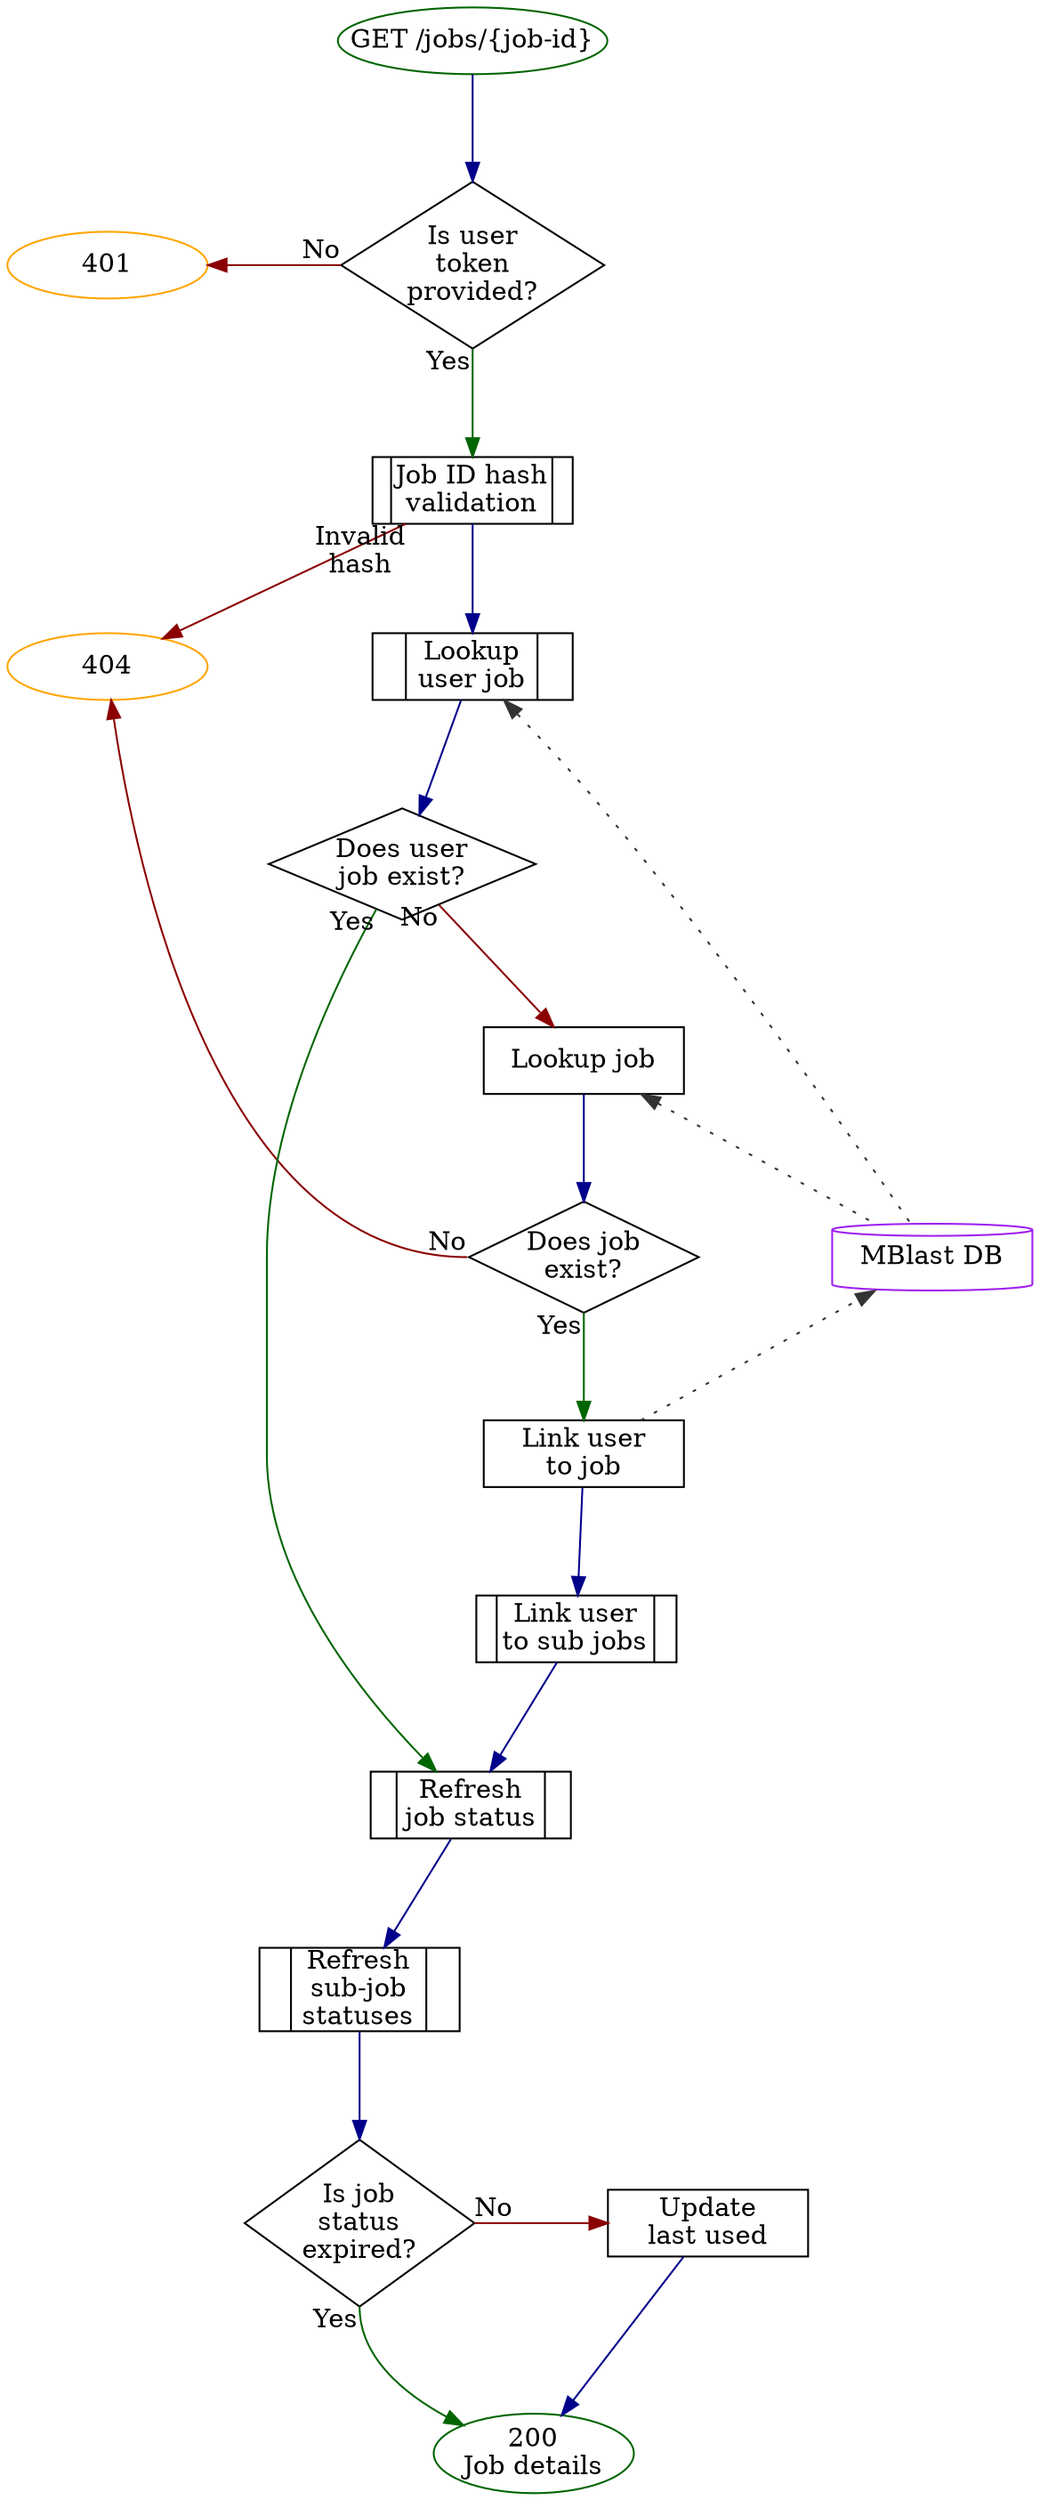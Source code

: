 digraph {
  graph [nodesep=1, ranksep=0.8]
  node  [margin=0, shape=rect, width=1.5]
  edge  [color=darkblue]

  //
  // Nodes
  //

  // Response Codes
  401 [shape=oval, color=orange]
  404 [shape=oval, color=orange]
  200 [label="200\nJob details", shape=oval, color=darkgreen]

  // External Resources
  DB [label="MBlast DB", shape=cylinder, color=purple]

  Start               [label="GET /jobs/{job-id}", shape=oval, color=darkgreen]
  IsUserTokenProvided [label="Is user\ntoken\nprovided?", shape=diamond]
  ValidateJobID       [label="|Job ID hash\nvalidation|", shape=record]
  LookupUserJob       [label="|Lookup\nuser job|", shape=record]
  LookupJob           [label="Lookup job"]
  DoesJobExist1       [label="Does user\njob exist?", shape=diamond]
  DoesJobExist2       [label="Does job\nexist?", shape=diamond]
  RefreshJobStatus    [label="|Refresh\njob status|", shape=record]
  RefreshSubJobStatus [label="|Refresh\nsub-job\nstatuses|", shape=record]
  LinkUserToJob       [label="Link user\nto job"]
  LinkUserToSubJobs   [label="|Link user\nto sub jobs|", shape=record]
  IsJobStillCached    [label="Is job\nstatus\nexpired?", shape=diamond]
  UpdateLastUsed      [label="Update\nlast used"]

  //
  // Edges
  //

  Start               -> IsUserTokenProvided

  IsUserTokenProvided -> ValidateJobID       [taillabel="Yes", color=darkgreen]
  401                 -> IsUserTokenProvided [headlabel="No", color=darkred, dir=back]

  ValidateJobID       -> LookupUserJob
  ValidateJobID       -> 404                 [taillabel="Invalid\nhash", color=darkred, constraint=false]

  LookupUserJob       -> DoesJobExist1
  LookupUserJob       -> DB                  [dir=back, style=dotted, color="#333333"]

  DoesJobExist1       -> RefreshJobStatus    [taillabel="Yes", color=darkgreen]
  DoesJobExist1       -> LookupJob           [taillabel="No", color=darkred]

  LookupJob           -> DoesJobExist2       []
  LookupJob           -> DB                  [dir=back, style=dotted, color="#333333"]

  DoesJobExist2       -> LinkUserToJob       [taillabel="Yes", color=darkgreen]
  404                 -> DoesJobExist2:w     [headlabel="No", color=darkred, dir=back]

  LinkUserToJob       -> LinkUserToSubJobs
  LinkUserToJob       -> DB                  [style=dotted, color="#333333"]

  LinkUserToSubJobs   -> RefreshJobStatus

  RefreshJobStatus    -> RefreshSubJobStatus

  RefreshSubJobStatus -> IsJobStillCached

  IsJobStillCached:e  -> UpdateLastUsed:w      [taillabel="No", color=darkred]
  IsJobStillCached:s  -> 200                 [taillabel="Yes", color=darkgreen]
  UpdateLastUsed      -> 200

  //
  // Formatting
  //
  {
    rank=same
    IsUserTokenProvided
    401
  }

  {
    rank=same
    404
    LookupUserJob
  }

  {
    rank=same
    IsJobStillCached
    UpdateLastUsed
  }

  {
    rank=same
    DoesJobExist2
    DB
  }

  {
    edge [style=invis]
    401 -> 404 -> DoesJobExist1
    RefreshJobStatus -> UpdateLastUsed
    DB -> UpdateLastUsed
  }
}
